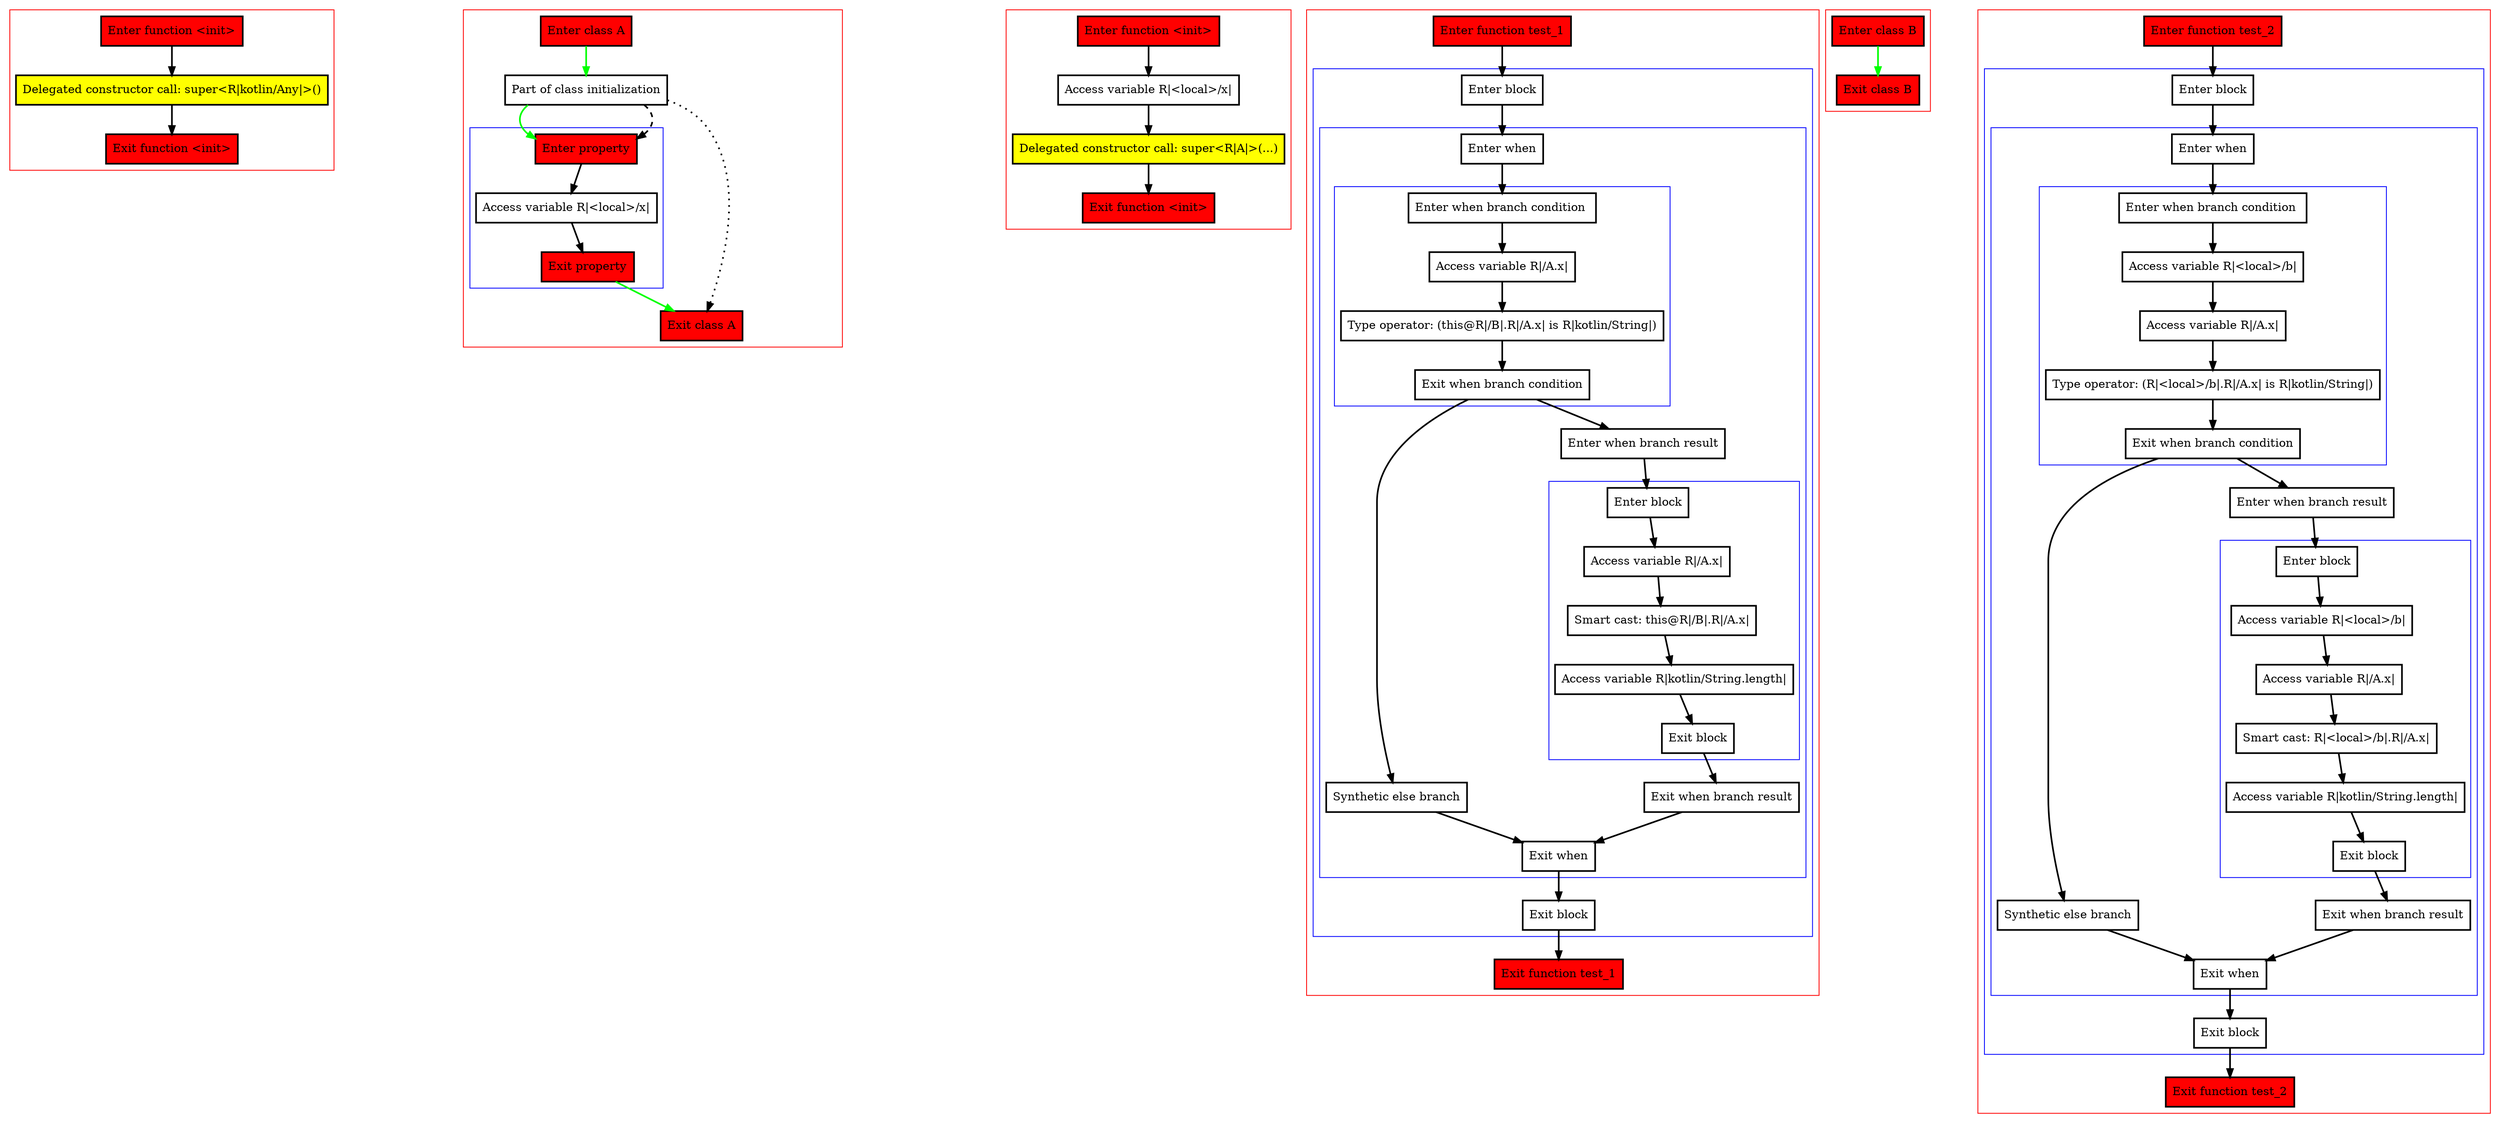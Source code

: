 digraph overridenOpenVal_kt {
    graph [nodesep=3]
    node [shape=box penwidth=2]
    edge [penwidth=2]

    subgraph cluster_0 {
        color=red
        0 [label="Enter function <init>" style="filled" fillcolor=red];
        1 [label="Delegated constructor call: super<R|kotlin/Any|>()" style="filled" fillcolor=yellow];
        2 [label="Exit function <init>" style="filled" fillcolor=red];
    }
    0 -> {1};
    1 -> {2};

    subgraph cluster_1 {
        color=red
        6 [label="Enter class A" style="filled" fillcolor=red];
        7 [label="Part of class initialization"];
        subgraph cluster_2 {
            color=blue
            3 [label="Enter property" style="filled" fillcolor=red];
            4 [label="Access variable R|<local>/x|"];
            5 [label="Exit property" style="filled" fillcolor=red];
        }
        8 [label="Exit class A" style="filled" fillcolor=red];
    }
    6 -> {7} [color=green];
    7 -> {3} [color=green];
    7 -> {8} [style=dotted];
    7 -> {3} [style=dashed];
    3 -> {4};
    4 -> {5};
    5 -> {8} [color=green];

    subgraph cluster_3 {
        color=red
        9 [label="Enter function <init>" style="filled" fillcolor=red];
        10 [label="Access variable R|<local>/x|"];
        11 [label="Delegated constructor call: super<R|A|>(...)" style="filled" fillcolor=yellow];
        12 [label="Exit function <init>" style="filled" fillcolor=red];
    }
    9 -> {10};
    10 -> {11};
    11 -> {12};

    subgraph cluster_4 {
        color=red
        13 [label="Enter function test_1" style="filled" fillcolor=red];
        subgraph cluster_5 {
            color=blue
            14 [label="Enter block"];
            subgraph cluster_6 {
                color=blue
                15 [label="Enter when"];
                subgraph cluster_7 {
                    color=blue
                    16 [label="Enter when branch condition "];
                    17 [label="Access variable R|/A.x|"];
                    18 [label="Type operator: (this@R|/B|.R|/A.x| is R|kotlin/String|)"];
                    19 [label="Exit when branch condition"];
                }
                20 [label="Synthetic else branch"];
                21 [label="Enter when branch result"];
                subgraph cluster_8 {
                    color=blue
                    22 [label="Enter block"];
                    23 [label="Access variable R|/A.x|"];
                    24 [label="Smart cast: this@R|/B|.R|/A.x|"];
                    25 [label="Access variable R|kotlin/String.length|"];
                    26 [label="Exit block"];
                }
                27 [label="Exit when branch result"];
                28 [label="Exit when"];
            }
            29 [label="Exit block"];
        }
        30 [label="Exit function test_1" style="filled" fillcolor=red];
    }
    13 -> {14};
    14 -> {15};
    15 -> {16};
    16 -> {17};
    17 -> {18};
    18 -> {19};
    19 -> {20 21};
    20 -> {28};
    21 -> {22};
    22 -> {23};
    23 -> {24};
    24 -> {25};
    25 -> {26};
    26 -> {27};
    27 -> {28};
    28 -> {29};
    29 -> {30};

    subgraph cluster_9 {
        color=red
        31 [label="Enter class B" style="filled" fillcolor=red];
        32 [label="Exit class B" style="filled" fillcolor=red];
    }
    31 -> {32} [color=green];

    subgraph cluster_10 {
        color=red
        33 [label="Enter function test_2" style="filled" fillcolor=red];
        subgraph cluster_11 {
            color=blue
            34 [label="Enter block"];
            subgraph cluster_12 {
                color=blue
                35 [label="Enter when"];
                subgraph cluster_13 {
                    color=blue
                    36 [label="Enter when branch condition "];
                    37 [label="Access variable R|<local>/b|"];
                    38 [label="Access variable R|/A.x|"];
                    39 [label="Type operator: (R|<local>/b|.R|/A.x| is R|kotlin/String|)"];
                    40 [label="Exit when branch condition"];
                }
                41 [label="Synthetic else branch"];
                42 [label="Enter when branch result"];
                subgraph cluster_14 {
                    color=blue
                    43 [label="Enter block"];
                    44 [label="Access variable R|<local>/b|"];
                    45 [label="Access variable R|/A.x|"];
                    46 [label="Smart cast: R|<local>/b|.R|/A.x|"];
                    47 [label="Access variable R|kotlin/String.length|"];
                    48 [label="Exit block"];
                }
                49 [label="Exit when branch result"];
                50 [label="Exit when"];
            }
            51 [label="Exit block"];
        }
        52 [label="Exit function test_2" style="filled" fillcolor=red];
    }
    33 -> {34};
    34 -> {35};
    35 -> {36};
    36 -> {37};
    37 -> {38};
    38 -> {39};
    39 -> {40};
    40 -> {41 42};
    41 -> {50};
    42 -> {43};
    43 -> {44};
    44 -> {45};
    45 -> {46};
    46 -> {47};
    47 -> {48};
    48 -> {49};
    49 -> {50};
    50 -> {51};
    51 -> {52};

}
